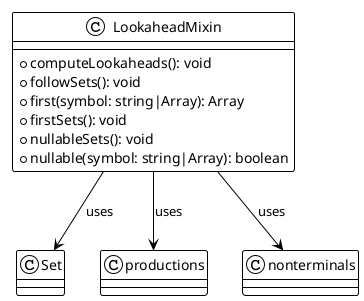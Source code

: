 @startuml 

!theme plain

class LookaheadMixin {
    +computeLookaheads(): void
    +followSets(): void
    +first(symbol: string|Array): Array
    +firstSets(): void
    +nullableSets(): void
    +nullable(symbol: string|Array): boolean
}

LookaheadMixin --> "Set": uses
LookaheadMixin --> "productions": uses
LookaheadMixin --> "nonterminals": uses

@enduml
